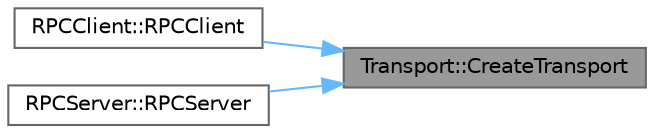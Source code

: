 digraph "Transport::CreateTransport"
{
 // LATEX_PDF_SIZE
  bgcolor="transparent";
  edge [fontname=Helvetica,fontsize=10,labelfontname=Helvetica,labelfontsize=10];
  node [fontname=Helvetica,fontsize=10,shape=box,height=0.2,width=0.4];
  rankdir="RL";
  Node1 [id="Node000001",label="Transport::CreateTransport",height=0.2,width=0.4,color="gray40", fillcolor="grey60", style="filled", fontcolor="black",tooltip="Returns a newly created transport for the given transport type."];
  Node1 -> Node2 [id="edge1_Node000001_Node000002",dir="back",color="steelblue1",style="solid",tooltip=" "];
  Node2 [id="Node000002",label="RPCClient::RPCClient",height=0.2,width=0.4,color="grey40", fillcolor="white", style="filled",URL="$class_r_p_c_client.html#adbf378c8643a20a53ec0be2fac9588fd",tooltip="RPCClient constructor."];
  Node1 -> Node3 [id="edge2_Node000001_Node000003",dir="back",color="steelblue1",style="solid",tooltip=" "];
  Node3 [id="Node000003",label="RPCServer::RPCServer",height=0.2,width=0.4,color="grey40", fillcolor="white", style="filled",URL="$class_r_p_c_server.html#a5cfaec27a0c5a0b7529858ba54773232",tooltip="RPCServer constructor."];
}

